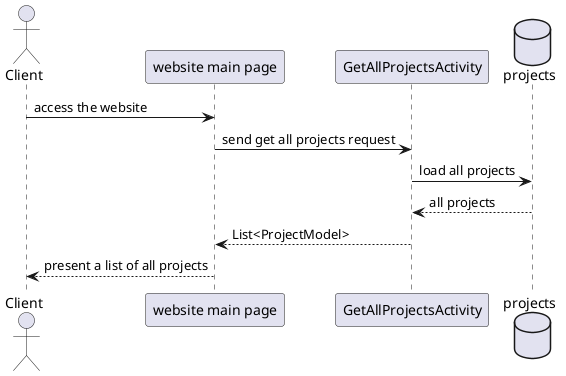 @startuml
actor Client
participant "website main page"
participant GetAllProjectsActivity
database projects

Client -> "website main page": access the website
"website main page" -> GetAllProjectsActivity: send get all projects request
GetAllProjectsActivity -> projects: load all projects
GetAllProjectsActivity <-- projects: all projects
"website main page" <-- GetAllProjectsActivity: List<ProjectModel>
Client <-- "website main page": present a list of all projects
@enduml